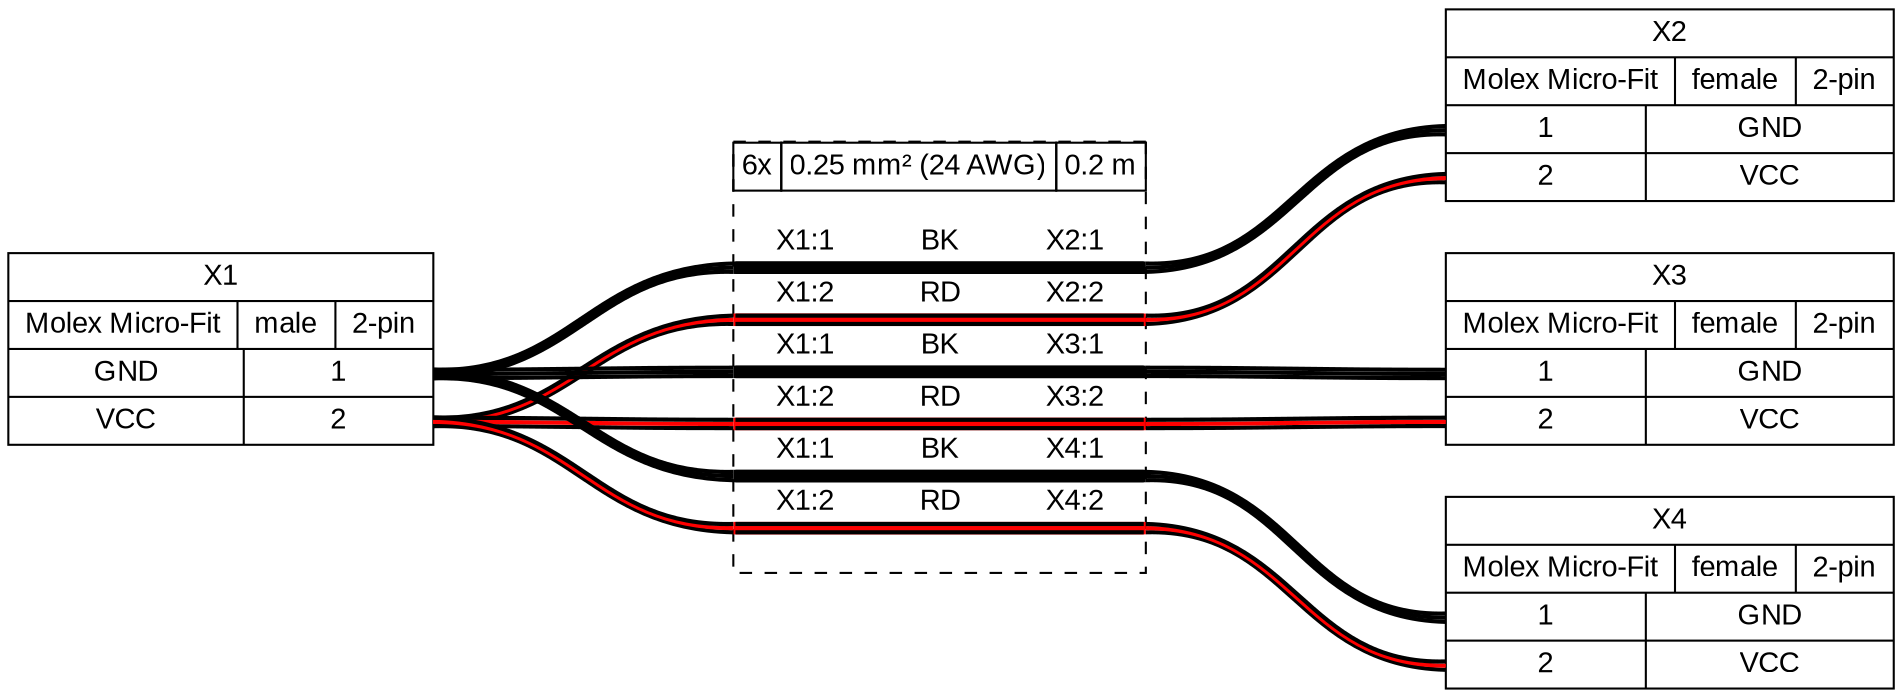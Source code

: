graph {
// Graph generated by WireViz
// https://github.com/formatc1702/WireViz
	graph [bgcolor=white fontname=arial nodesep=0.33 rankdir=LR ranksep=2]
	node [fillcolor=white fontname=arial shape=record style=filled]
	edge [fontname=arial style=bold]
	X1 [label="X1|{Molex Micro-Fit|male|2-pin}|{{GND|VCC}|{<p1r>1|<p2r>2}}"]
	X2 [label="X2|{Molex Micro-Fit|female|2-pin}|{{<p1l>1|<p2l>2}|{GND|VCC}}"]
	X3 [label="X3|{Molex Micro-Fit|female|2-pin}|{{<p1l>1|<p2l>2}|{GND|VCC}}"]
	X4 [label="X4|{Molex Micro-Fit|female|2-pin}|{{<p1l>1|<p2l>2}|{GND|VCC}}"]
	edge [color="#000000:#000000:#000000"]
	X1:p1r:e -- W1:w1:w
	W1:w1:e -- X2:p1l:w
	edge [color="#000000:#ff0000:#000000"]
	X1:p2r:e -- W1:w2:w
	W1:w2:e -- X2:p2l:w
	edge [color="#000000:#000000:#000000"]
	X1:p1r:e -- W1:w3:w
	W1:w3:e -- X3:p1l:w
	edge [color="#000000:#ff0000:#000000"]
	X1:p2r:e -- W1:w4:w
	W1:w4:e -- X3:p2l:w
	edge [color="#000000:#000000:#000000"]
	X1:p1r:e -- W1:w5:w
	W1:w5:e -- X4:p1l:w
	edge [color="#000000:#ff0000:#000000"]
	X1:p2r:e -- W1:w6:w
	W1:w6:e -- X4:p2l:w
	W1 [label=<<table border="0" cellspacing="0" cellpadding="0"><tr><td><table border="0" cellspacing="0" cellpadding="3" cellborder="1"><tr><td>6x</td><td>0.25 mm² (24 AWG)</td><td>0.2 m</td></tr></table></td></tr><tr><td>&nbsp;</td></tr><tr><td><table border="0" cellspacing="0" cellborder="0"><tr><td>X1:1</td><td>BK</td><td>X2:1</td></tr><tr><td colspan="3" cellpadding="0" height="6" bgcolor="#000000" border="2" sides="tb" port="w1"></td></tr><tr><td>X1:2</td><td>RD</td><td>X2:2</td></tr><tr><td colspan="3" cellpadding="0" height="6" bgcolor="#ff0000" border="2" sides="tb" port="w2"></td></tr><tr><td>X1:1</td><td>BK</td><td>X3:1</td></tr><tr><td colspan="3" cellpadding="0" height="6" bgcolor="#000000" border="2" sides="tb" port="w3"></td></tr><tr><td>X1:2</td><td>RD</td><td>X3:2</td></tr><tr><td colspan="3" cellpadding="0" height="6" bgcolor="#ff0000" border="2" sides="tb" port="w4"></td></tr><tr><td>X1:1</td><td>BK</td><td>X4:1</td></tr><tr><td colspan="3" cellpadding="0" height="6" bgcolor="#000000" border="2" sides="tb" port="w5"></td></tr><tr><td>X1:2</td><td>RD</td><td>X4:2</td></tr><tr><td colspan="3" cellpadding="0" height="6" bgcolor="#ff0000" border="2" sides="tb" port="w6"></td></tr><tr><td>&nbsp;</td></tr></table></td></tr></table>> fillcolor=white margin=0 shape=box style="filled,dashed"]
}
